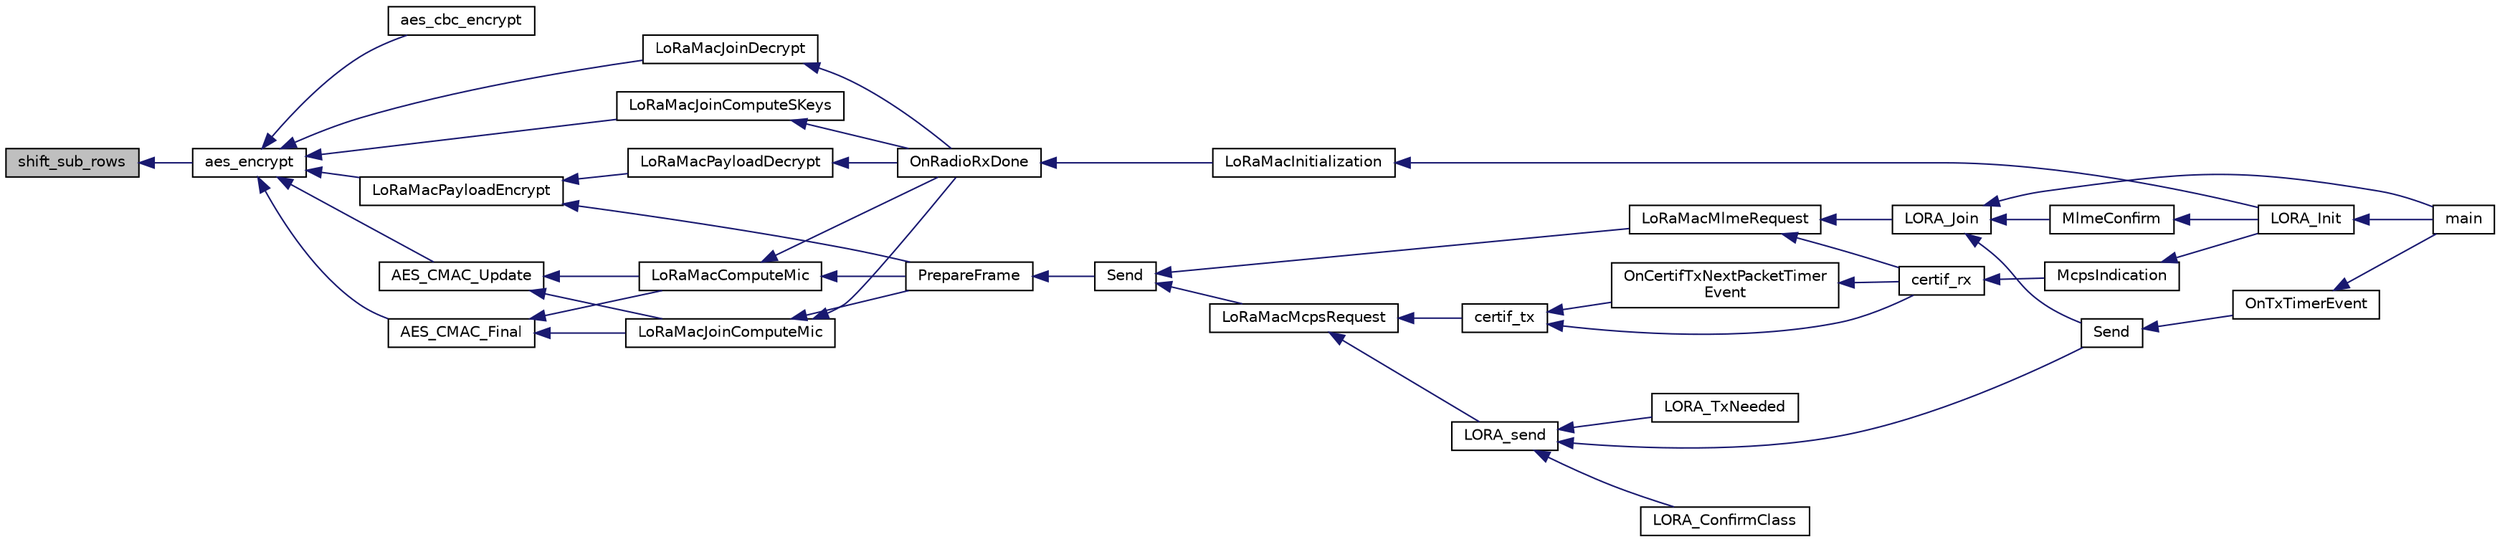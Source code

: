 digraph "shift_sub_rows"
{
  edge [fontname="Helvetica",fontsize="10",labelfontname="Helvetica",labelfontsize="10"];
  node [fontname="Helvetica",fontsize="10",shape=record];
  rankdir="LR";
  Node171 [label="shift_sub_rows",height=0.2,width=0.4,color="black", fillcolor="grey75", style="filled", fontcolor="black"];
  Node171 -> Node172 [dir="back",color="midnightblue",fontsize="10",style="solid",fontname="Helvetica"];
  Node172 [label="aes_encrypt",height=0.2,width=0.4,color="black", fillcolor="white", style="filled",URL="$aes_8h.html#ac88fd4e9cb53f78713a8fce1a6fcffc0"];
  Node172 -> Node173 [dir="back",color="midnightblue",fontsize="10",style="solid",fontname="Helvetica"];
  Node173 [label="aes_cbc_encrypt",height=0.2,width=0.4,color="black", fillcolor="white", style="filled",URL="$aes_8h.html#aafdeb6720bdc985cefd83f837bbb55da"];
  Node172 -> Node174 [dir="back",color="midnightblue",fontsize="10",style="solid",fontname="Helvetica"];
  Node174 [label="AES_CMAC_Update",height=0.2,width=0.4,color="black", fillcolor="white", style="filled",URL="$cmac_8h.html#ad1be03bf3df1635dd5cbf8943f4d04f6"];
  Node174 -> Node175 [dir="back",color="midnightblue",fontsize="10",style="solid",fontname="Helvetica"];
  Node175 [label="LoRaMacComputeMic",height=0.2,width=0.4,color="black", fillcolor="white", style="filled",URL="$group___l_o_r_a_m_a_c___c_r_y_p_t_o.html#ga6ee265070494b83255e7fdc4dff985da",tooltip="Computes the LoRaMAC frame MIC field "];
  Node175 -> Node176 [dir="back",color="midnightblue",fontsize="10",style="solid",fontname="Helvetica"];
  Node176 [label="OnRadioRxDone",height=0.2,width=0.4,color="black", fillcolor="white", style="filled",URL="$_lo_ra_mac_8c.html#a34d9307ff02304a070ade799731ae0ed",tooltip="Function to be executed on Radio Rx Done event "];
  Node176 -> Node177 [dir="back",color="midnightblue",fontsize="10",style="solid",fontname="Helvetica"];
  Node177 [label="LoRaMacInitialization",height=0.2,width=0.4,color="black", fillcolor="white", style="filled",URL="$group___l_o_r_a_m_a_c.html#ga7ca445cf825e45999810b3991273eba5",tooltip="LoRaMAC layer initialization "];
  Node177 -> Node178 [dir="back",color="midnightblue",fontsize="10",style="solid",fontname="Helvetica"];
  Node178 [label="LORA_Init",height=0.2,width=0.4,color="black", fillcolor="white", style="filled",URL="$lora_8h.html#a60e6c21550fcaf1cadb87454348046ad",tooltip="Lora Initialisation "];
  Node178 -> Node179 [dir="back",color="midnightblue",fontsize="10",style="solid",fontname="Helvetica"];
  Node179 [label="main",height=0.2,width=0.4,color="black", fillcolor="white", style="filled",URL="$main_8c.html#a840291bc02cba5474a4cb46a9b9566fe",tooltip="Main program "];
  Node175 -> Node180 [dir="back",color="midnightblue",fontsize="10",style="solid",fontname="Helvetica"];
  Node180 [label="PrepareFrame",height=0.2,width=0.4,color="black", fillcolor="white", style="filled",URL="$_lo_ra_mac_8c.html#a1c2e41a970de949b0b59a8177cb8ef29",tooltip="LoRaMAC layer frame buffer initialization "];
  Node180 -> Node181 [dir="back",color="midnightblue",fontsize="10",style="solid",fontname="Helvetica"];
  Node181 [label="Send",height=0.2,width=0.4,color="black", fillcolor="white", style="filled",URL="$_lo_ra_mac_8c.html#a1d5d30b5cbe0349bab89375480c377bf",tooltip="LoRaMAC layer generic send frame "];
  Node181 -> Node182 [dir="back",color="midnightblue",fontsize="10",style="solid",fontname="Helvetica"];
  Node182 [label="LoRaMacMlmeRequest",height=0.2,width=0.4,color="black", fillcolor="white", style="filled",URL="$group___l_o_r_a_m_a_c.html#ga097113f30feecc17c780940ff74af33e",tooltip="LoRaMAC MLME-Request "];
  Node182 -> Node183 [dir="back",color="midnightblue",fontsize="10",style="solid",fontname="Helvetica"];
  Node183 [label="certif_rx",height=0.2,width=0.4,color="black", fillcolor="white", style="filled",URL="$lora-test_8h.html#ad5e51928ecf0cca8d4f33f9e9c10aba4"];
  Node183 -> Node184 [dir="back",color="midnightblue",fontsize="10",style="solid",fontname="Helvetica"];
  Node184 [label="McpsIndication",height=0.2,width=0.4,color="black", fillcolor="white", style="filled",URL="$lora_8c.html#aa62f56dcd70e02213fc6e5d0f04b3d1c",tooltip="MCPS-Indication event function "];
  Node184 -> Node178 [dir="back",color="midnightblue",fontsize="10",style="solid",fontname="Helvetica"];
  Node182 -> Node185 [dir="back",color="midnightblue",fontsize="10",style="solid",fontname="Helvetica"];
  Node185 [label="LORA_Join",height=0.2,width=0.4,color="black", fillcolor="white", style="filled",URL="$lora_8h.html#a3671e53923a80ddbbd43e56342fd94fa",tooltip="Join a Lora Network in classA  if the device is ABP, this is a pass through functon ..."];
  Node185 -> Node186 [dir="back",color="midnightblue",fontsize="10",style="solid",fontname="Helvetica"];
  Node186 [label="MlmeConfirm",height=0.2,width=0.4,color="black", fillcolor="white", style="filled",URL="$lora_8c.html#ab72b68cc96c6187003c5dd6e325a74c7",tooltip="MLME-Confirm event function "];
  Node186 -> Node178 [dir="back",color="midnightblue",fontsize="10",style="solid",fontname="Helvetica"];
  Node185 -> Node179 [dir="back",color="midnightblue",fontsize="10",style="solid",fontname="Helvetica"];
  Node185 -> Node187 [dir="back",color="midnightblue",fontsize="10",style="solid",fontname="Helvetica"];
  Node187 [label="Send",height=0.2,width=0.4,color="black", fillcolor="white", style="filled",URL="$main_8c.html#ac96d7cf33dce81bb57a803bb3839d458"];
  Node187 -> Node188 [dir="back",color="midnightblue",fontsize="10",style="solid",fontname="Helvetica"];
  Node188 [label="OnTxTimerEvent",height=0.2,width=0.4,color="black", fillcolor="white", style="filled",URL="$main_8c.html#aa660732a6ebc018e235409094d603160"];
  Node188 -> Node179 [dir="back",color="midnightblue",fontsize="10",style="solid",fontname="Helvetica"];
  Node181 -> Node189 [dir="back",color="midnightblue",fontsize="10",style="solid",fontname="Helvetica"];
  Node189 [label="LoRaMacMcpsRequest",height=0.2,width=0.4,color="black", fillcolor="white", style="filled",URL="$group___l_o_r_a_m_a_c.html#ga79768f8a3c22aaff84d4dfcc77ad508c",tooltip="LoRaMAC MCPS-Request "];
  Node189 -> Node190 [dir="back",color="midnightblue",fontsize="10",style="solid",fontname="Helvetica"];
  Node190 [label="certif_tx",height=0.2,width=0.4,color="black", fillcolor="white", style="filled",URL="$lora-test_8c.html#a735361add977554215fd3e1e70b74760"];
  Node190 -> Node183 [dir="back",color="midnightblue",fontsize="10",style="solid",fontname="Helvetica"];
  Node190 -> Node191 [dir="back",color="midnightblue",fontsize="10",style="solid",fontname="Helvetica"];
  Node191 [label="OnCertifTxNextPacketTimer\lEvent",height=0.2,width=0.4,color="black", fillcolor="white", style="filled",URL="$lora-test_8c.html#a2e3edcd940d4df35743fe87783f89bbc",tooltip="Function executed on TxNextPacket Timeout event "];
  Node191 -> Node183 [dir="back",color="midnightblue",fontsize="10",style="solid",fontname="Helvetica"];
  Node189 -> Node192 [dir="back",color="midnightblue",fontsize="10",style="solid",fontname="Helvetica"];
  Node192 [label="LORA_send",height=0.2,width=0.4,color="black", fillcolor="white", style="filled",URL="$lora_8h.html#a343d8f2ddf9b21cb458e4a3e09076b5e",tooltip="run Lora classA state Machine "];
  Node192 -> Node187 [dir="back",color="midnightblue",fontsize="10",style="solid",fontname="Helvetica"];
  Node192 -> Node193 [dir="back",color="midnightblue",fontsize="10",style="solid",fontname="Helvetica"];
  Node193 [label="LORA_ConfirmClass",height=0.2,width=0.4,color="black", fillcolor="white", style="filled",URL="$main_8c.html#abf14859b334f10d0a38ee8489bee4bc1"];
  Node192 -> Node194 [dir="back",color="midnightblue",fontsize="10",style="solid",fontname="Helvetica"];
  Node194 [label="LORA_TxNeeded",height=0.2,width=0.4,color="black", fillcolor="white", style="filled",URL="$main_8c.html#a0bc8d6aec6bbd336bb8fd19cedd8a8b3"];
  Node174 -> Node195 [dir="back",color="midnightblue",fontsize="10",style="solid",fontname="Helvetica"];
  Node195 [label="LoRaMacJoinComputeMic",height=0.2,width=0.4,color="black", fillcolor="white", style="filled",URL="$group___l_o_r_a_m_a_c___c_r_y_p_t_o.html#gac9216af326316c9e7f207d4e73aed199"];
  Node195 -> Node176 [dir="back",color="midnightblue",fontsize="10",style="solid",fontname="Helvetica"];
  Node195 -> Node180 [dir="back",color="midnightblue",fontsize="10",style="solid",fontname="Helvetica"];
  Node172 -> Node196 [dir="back",color="midnightblue",fontsize="10",style="solid",fontname="Helvetica"];
  Node196 [label="AES_CMAC_Final",height=0.2,width=0.4,color="black", fillcolor="white", style="filled",URL="$cmac_8h.html#a8ea4da33d50984199d8a91bc0ab86b15"];
  Node196 -> Node175 [dir="back",color="midnightblue",fontsize="10",style="solid",fontname="Helvetica"];
  Node196 -> Node195 [dir="back",color="midnightblue",fontsize="10",style="solid",fontname="Helvetica"];
  Node172 -> Node197 [dir="back",color="midnightblue",fontsize="10",style="solid",fontname="Helvetica"];
  Node197 [label="LoRaMacPayloadEncrypt",height=0.2,width=0.4,color="black", fillcolor="white", style="filled",URL="$group___l_o_r_a_m_a_c___c_r_y_p_t_o.html#ga50339e60abea2186ca7e584b489718b1"];
  Node197 -> Node180 [dir="back",color="midnightblue",fontsize="10",style="solid",fontname="Helvetica"];
  Node197 -> Node198 [dir="back",color="midnightblue",fontsize="10",style="solid",fontname="Helvetica"];
  Node198 [label="LoRaMacPayloadDecrypt",height=0.2,width=0.4,color="black", fillcolor="white", style="filled",URL="$group___l_o_r_a_m_a_c___c_r_y_p_t_o.html#ga41f9ba19f61b195420914ed58c8b94c7"];
  Node198 -> Node176 [dir="back",color="midnightblue",fontsize="10",style="solid",fontname="Helvetica"];
  Node172 -> Node199 [dir="back",color="midnightblue",fontsize="10",style="solid",fontname="Helvetica"];
  Node199 [label="LoRaMacJoinDecrypt",height=0.2,width=0.4,color="black", fillcolor="white", style="filled",URL="$group___l_o_r_a_m_a_c___c_r_y_p_t_o.html#gac2379cd7cbeb6febaa2a7be5d9f04b5c"];
  Node199 -> Node176 [dir="back",color="midnightblue",fontsize="10",style="solid",fontname="Helvetica"];
  Node172 -> Node200 [dir="back",color="midnightblue",fontsize="10",style="solid",fontname="Helvetica"];
  Node200 [label="LoRaMacJoinComputeSKeys",height=0.2,width=0.4,color="black", fillcolor="white", style="filled",URL="$group___l_o_r_a_m_a_c___c_r_y_p_t_o.html#gad6fc2ace27fa388ec860fc2e5ae1f544"];
  Node200 -> Node176 [dir="back",color="midnightblue",fontsize="10",style="solid",fontname="Helvetica"];
}
